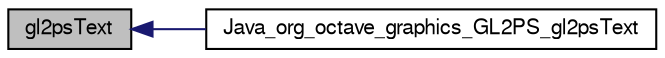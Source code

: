 digraph G
{
  edge [fontname="FreeSans",fontsize="10",labelfontname="FreeSans",labelfontsize="10"];
  node [fontname="FreeSans",fontsize="10",shape=record];
  rankdir="LR";
  Node1 [label="gl2psText",height=0.2,width=0.4,color="black", fillcolor="grey75", style="filled" fontcolor="black"];
  Node1 -> Node2 [dir="back",color="midnightblue",fontsize="10",style="solid",fontname="FreeSans"];
  Node2 [label="Java_org_octave_graphics_GL2PS_gl2psText",height=0.2,width=0.4,color="black", fillcolor="white", style="filled",URL="$gl2ps__java_8c.html#ad66ed43dc7ca64392d2140d341ad234e"];
}
